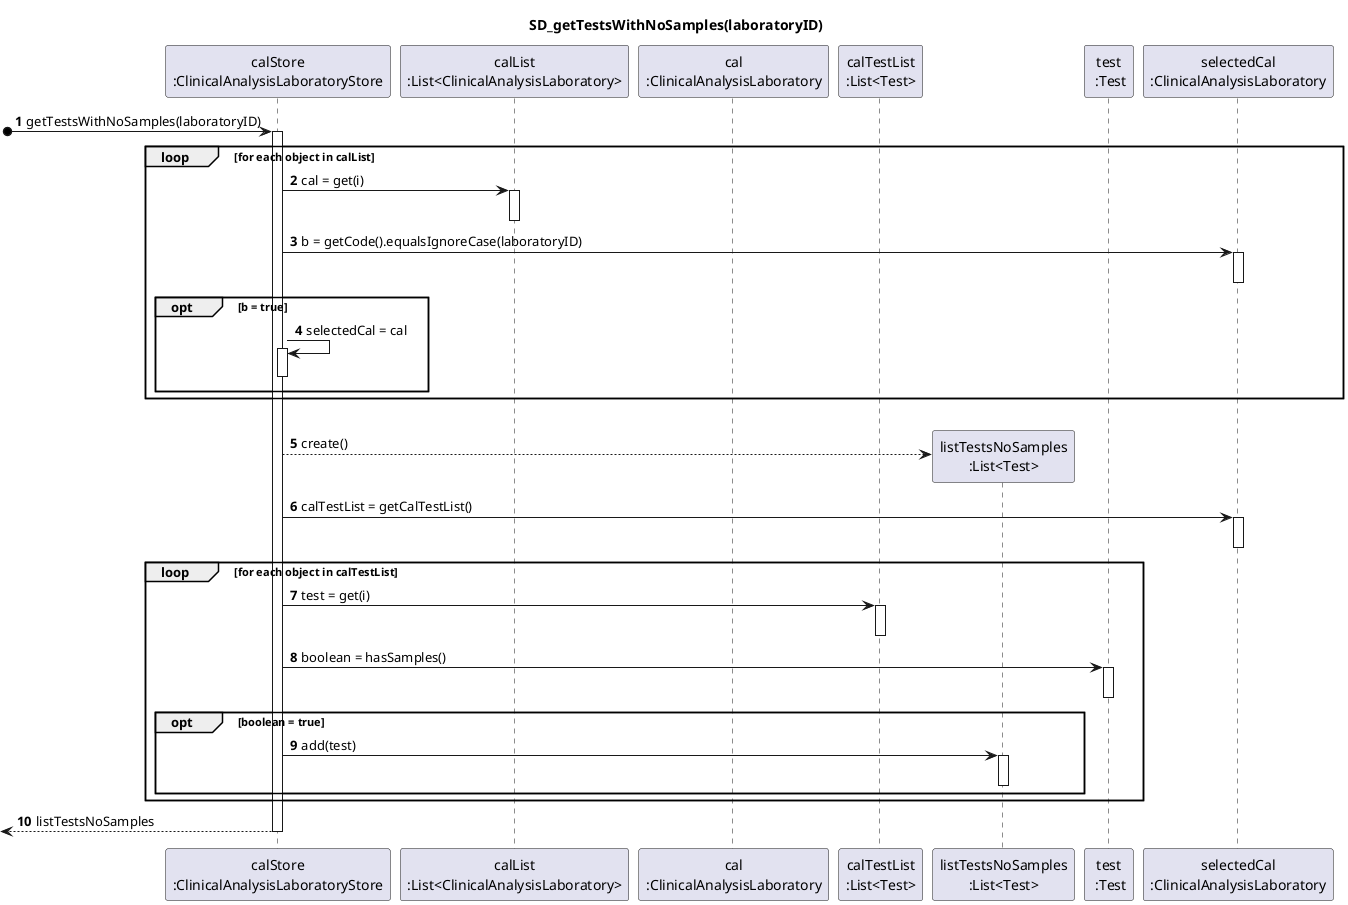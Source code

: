 @startuml
title SD_getTestsWithNoSamples(laboratoryID)

autonumber

participant "calStore\n:ClinicalAnalysisLaboratoryStore" as CAL_STORE
participant "calList\n:List<ClinicalAnalysisLaboratory>" as CAL_LIST
participant "cal\n:ClinicalAnalysisLaboratory" as CAL_OBJ
participant "calTestList\n:List<Test>" as LIST
participant "listTestsNoSamples\n:List<Test>" as LIST_NO_SAMPLES
participant "test\n :Test" as TEST_OBJ
participant "selectedCal\n:ClinicalAnalysisLaboratory" as CAL



[o-> CAL_STORE : getTestsWithNoSamples(laboratoryID)
activate CAL_STORE

loop for each object in calList
CAL_STORE -> CAL_LIST : cal = get(i)
activate CAL_LIST
deactivate CAL_LIST

CAL_STORE -> CAL : b = getCode().equalsIgnoreCase(laboratoryID)
activate CAL
deactivate CAL

opt b = true
CAL_STORE -> CAL_STORE : selectedCal = cal
activate CAL_STORE
deactivate CAL_STORE
end


end
|||
CAL_STORE --> LIST_NO_SAMPLES** : create()

CAL_STORE -> CAL : calTestList = getCalTestList()
activate CAL
deactivate CAL

loop for each object in calTestList
CAL_STORE -> LIST : test = get(i)
activate LIST
deactivate LIST

CAL_STORE -> TEST_OBJ : boolean = hasSamples()
activate TEST_OBJ
deactivate TEST_OBJ

opt boolean = true


CAL_STORE -> LIST_NO_SAMPLES : add(test)
activate LIST_NO_SAMPLES
deactivate LIST_NO_SAMPLES

end
end


[<-- CAL_STORE : listTestsNoSamples
deactivate CAL_STORE



@enduml
